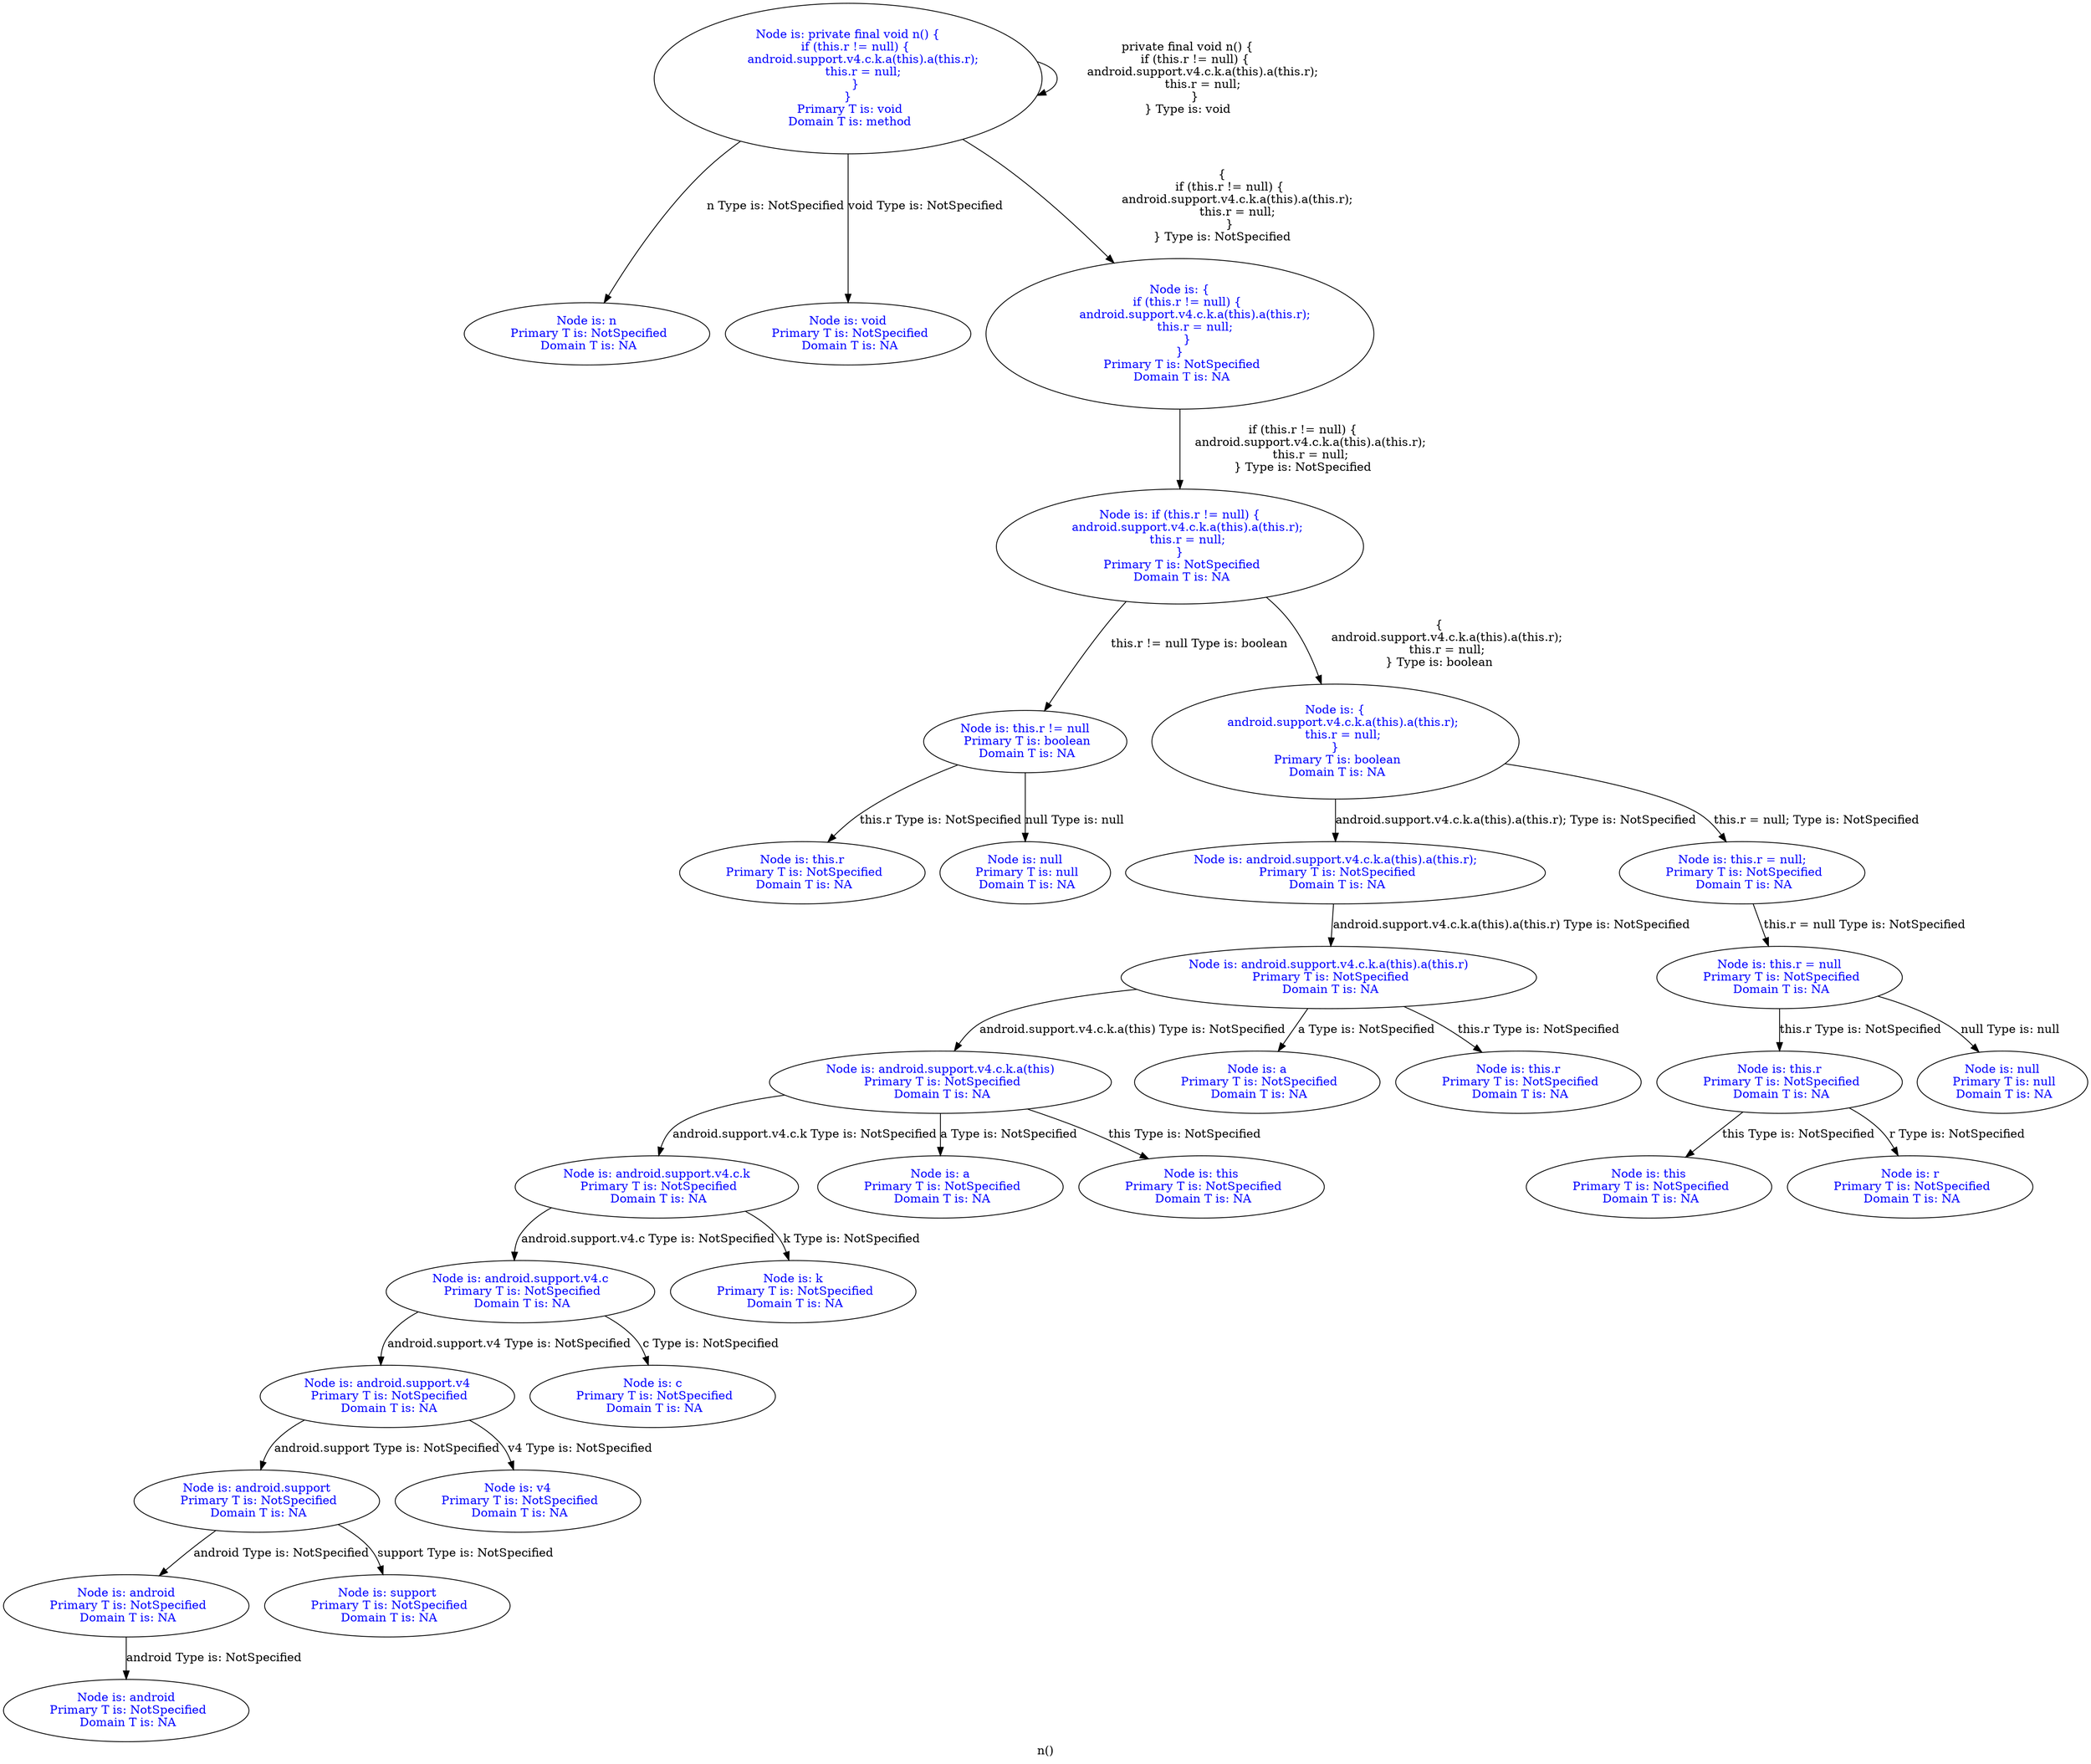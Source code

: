 digraph "n()" {
 label="n()"
{
 node [shape=box]} 
1416 -> 1416[label="private final void n() {
    if (this.r != null) {
        android.support.v4.c.k.a(this).a(this.r);
        this.r = null;
    }
} Type is: void"];
1416[label="Node is: private final void n() {
    if (this.r != null) {
        android.support.v4.c.k.a(this).a(this.r);
        this.r = null;
    }
}
 Primary T is: void
 Domain T is: method",fontcolor="blue"];
  1416 -> 1417[label="n Type is: NotSpecified"];
1417[label="Node is: n
 Primary T is: NotSpecified
 Domain T is: NA",fontcolor="blue"];
  1416 -> 1418[label="void Type is: NotSpecified"];
1418[label="Node is: void
 Primary T is: NotSpecified
 Domain T is: NA",fontcolor="blue"];
  1416 -> 1419[label="{
    if (this.r != null) {
        android.support.v4.c.k.a(this).a(this.r);
        this.r = null;
    }
} Type is: NotSpecified"];
1419[label="Node is: {
    if (this.r != null) {
        android.support.v4.c.k.a(this).a(this.r);
        this.r = null;
    }
}
 Primary T is: NotSpecified
 Domain T is: NA",fontcolor="blue"];
  1419 -> 1420[label="if (this.r != null) {
    android.support.v4.c.k.a(this).a(this.r);
    this.r = null;
} Type is: NotSpecified"];
1420[label="Node is: if (this.r != null) {
    android.support.v4.c.k.a(this).a(this.r);
    this.r = null;
}
 Primary T is: NotSpecified
 Domain T is: NA",fontcolor="blue"];
  1420 -> 1421[label="this.r != null Type is: boolean"];
1421[label="Node is: this.r != null
 Primary T is: boolean
 Domain T is: NA",fontcolor="blue"];
  1421 -> 1422[label="this.r Type is: NotSpecified"];
1422[label="Node is: this.r
 Primary T is: NotSpecified
 Domain T is: NA",fontcolor="blue"];
  1448 -> 1449[label="this Type is: NotSpecified"];
1449[label="Node is: this
 Primary T is: NotSpecified
 Domain T is: NA",fontcolor="blue"];
  1448 -> 1450[label="r Type is: NotSpecified"];
1450[label="Node is: r
 Primary T is: NotSpecified
 Domain T is: NA",fontcolor="blue"];
  1421 -> 1425[label="null Type is: null"];
1425[label="Node is: null
 Primary T is: null
 Domain T is: NA",fontcolor="blue"];
  1420 -> 1426[label="{
    android.support.v4.c.k.a(this).a(this.r);
    this.r = null;
} Type is: boolean"];
1426[label="Node is: {
    android.support.v4.c.k.a(this).a(this.r);
    this.r = null;
}
 Primary T is: boolean
 Domain T is: NA",fontcolor="blue"];
  1426 -> 1427[label="android.support.v4.c.k.a(this).a(this.r); Type is: NotSpecified"];
1427[label="Node is: android.support.v4.c.k.a(this).a(this.r);
 Primary T is: NotSpecified
 Domain T is: NA",fontcolor="blue"];
  1427 -> 1428[label="android.support.v4.c.k.a(this).a(this.r) Type is: NotSpecified"];
1428[label="Node is: android.support.v4.c.k.a(this).a(this.r)
 Primary T is: NotSpecified
 Domain T is: NA",fontcolor="blue"];
  1428 -> 1429[label="android.support.v4.c.k.a(this) Type is: NotSpecified"];
1429[label="Node is: android.support.v4.c.k.a(this)
 Primary T is: NotSpecified
 Domain T is: NA",fontcolor="blue"];
  1429 -> 1430[label="android.support.v4.c.k Type is: NotSpecified"];
1430[label="Node is: android.support.v4.c.k
 Primary T is: NotSpecified
 Domain T is: NA",fontcolor="blue"];
  1430 -> 1431[label="android.support.v4.c Type is: NotSpecified"];
1431[label="Node is: android.support.v4.c
 Primary T is: NotSpecified
 Domain T is: NA",fontcolor="blue"];
  1431 -> 1432[label="android.support.v4 Type is: NotSpecified"];
1432[label="Node is: android.support.v4
 Primary T is: NotSpecified
 Domain T is: NA",fontcolor="blue"];
  1432 -> 1433[label="android.support Type is: NotSpecified"];
1433[label="Node is: android.support
 Primary T is: NotSpecified
 Domain T is: NA",fontcolor="blue"];
  1433 -> 1434[label="android Type is: NotSpecified"];
1434[label="Node is: android
 Primary T is: NotSpecified
 Domain T is: NA",fontcolor="blue"];
  1434 -> 1435[label="android Type is: NotSpecified"];
1435[label="Node is: android
 Primary T is: NotSpecified
 Domain T is: NA",fontcolor="blue"];
  1433 -> 1436[label="support Type is: NotSpecified"];
1436[label="Node is: support
 Primary T is: NotSpecified
 Domain T is: NA",fontcolor="blue"];
  1432 -> 1437[label="v4 Type is: NotSpecified"];
1437[label="Node is: v4
 Primary T is: NotSpecified
 Domain T is: NA",fontcolor="blue"];
  1431 -> 1438[label="c Type is: NotSpecified"];
1438[label="Node is: c
 Primary T is: NotSpecified
 Domain T is: NA",fontcolor="blue"];
  1430 -> 1439[label="k Type is: NotSpecified"];
1439[label="Node is: k
 Primary T is: NotSpecified
 Domain T is: NA",fontcolor="blue"];
  1429 -> 1440[label="a Type is: NotSpecified"];
1440[label="Node is: a
 Primary T is: NotSpecified
 Domain T is: NA",fontcolor="blue"];
  1429 -> 1441[label="this Type is: NotSpecified"];
1441[label="Node is: this
 Primary T is: NotSpecified
 Domain T is: NA",fontcolor="blue"];
  1428 -> 1442[label="a Type is: NotSpecified"];
1442[label="Node is: a
 Primary T is: NotSpecified
 Domain T is: NA",fontcolor="blue"];
  1428 -> 1443[label="this.r Type is: NotSpecified"];
1443[label="Node is: this.r
 Primary T is: NotSpecified
 Domain T is: NA",fontcolor="blue"];
  1426 -> 1446[label="this.r = null; Type is: NotSpecified"];
1446[label="Node is: this.r = null;
 Primary T is: NotSpecified
 Domain T is: NA",fontcolor="blue"];
  1446 -> 1447[label="this.r = null Type is: NotSpecified"];
1447[label="Node is: this.r = null
 Primary T is: NotSpecified
 Domain T is: NA",fontcolor="blue"];
  1447 -> 1448[label="this.r Type is: NotSpecified"];
1448[label="Node is: this.r
 Primary T is: NotSpecified
 Domain T is: NA",fontcolor="blue"];
  1447 -> 1451[label="null Type is: null"];
1451[label="Node is: null
 Primary T is: null
 Domain T is: NA",fontcolor="blue"];
  }
